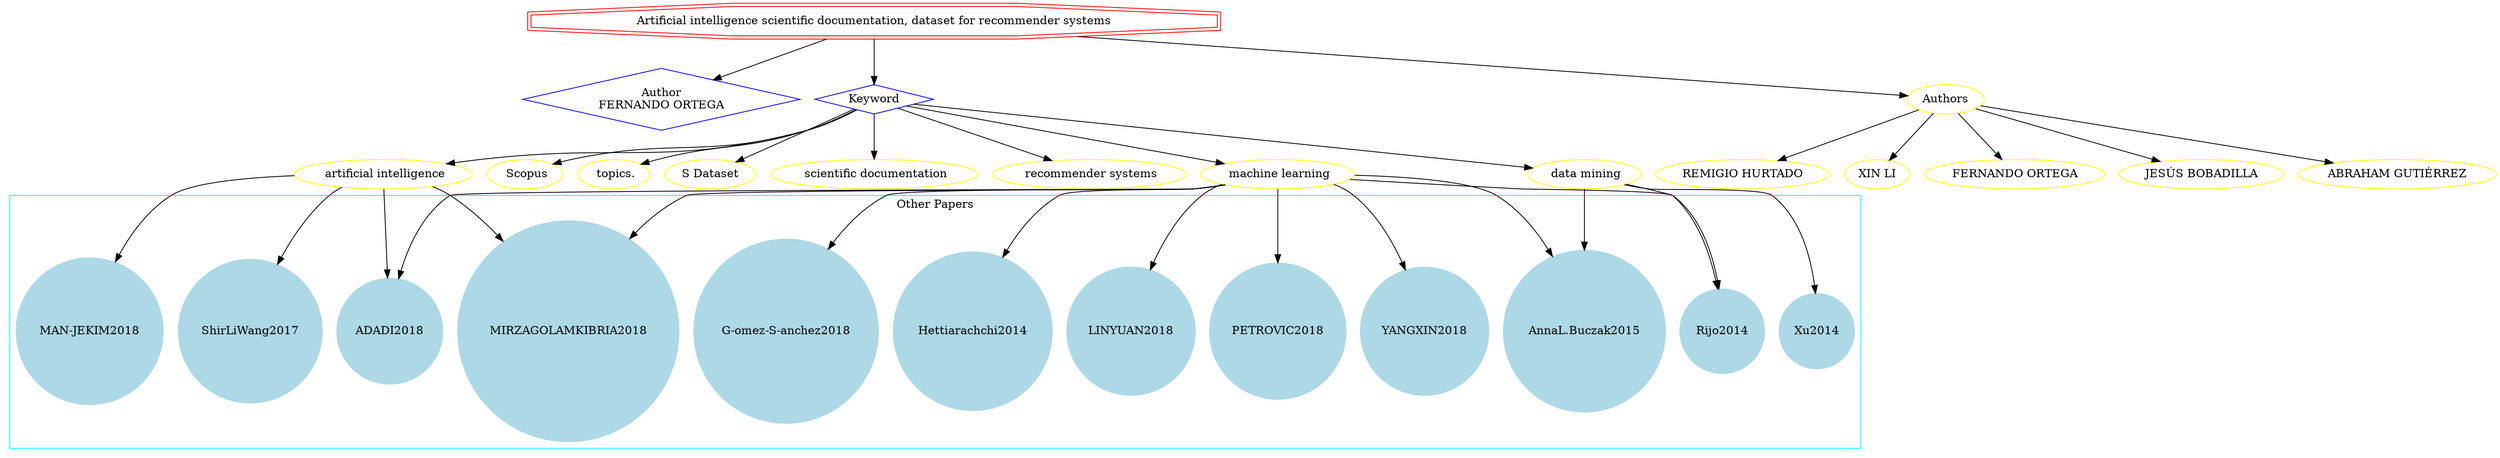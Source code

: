 strict digraph mind_map26 {
	node [color=red shape=doubleoctagon]
	"Artificial intelligence scientific documentation, dataset for recommender systems"
	node [color=blue shape=diamond]
	"Author
FERNANDO ORTEGA"
	Keyword
	"Artificial intelligence scientific documentation, dataset for recommender systems" -> "Author
FERNANDO ORTEGA"
	"Artificial intelligence scientific documentation, dataset for recommender systems" -> Keyword
	node [color=yellow shape=ellipse]
	"S Dataset"
	Keyword -> "S Dataset"
	" scientific documentation"
	Keyword -> " scientific documentation"
	" recommender systems"
	Keyword -> " recommender systems"
	" machine learning"
	Keyword -> " machine learning"
	" data mining"
	Keyword -> " data mining"
	" artificial intelligence"
	Keyword -> " artificial intelligence"
	" Scopus"
	Keyword -> " Scopus"
	" topics."
	Keyword -> " topics."
	subgraph cluster_0 {
		node [style=filled]
		node [color=lightblue shape=circle]
		label="Other Papers"
		color=cyan
		PETROVIC2018
		LINYUAN2018
		MIRZAGOLAMKIBRIA2018
		ShirLiWang2017
		YANGXIN2018
		Hettiarachchi2014
		ADADI2018
		"MAN-JEKIM2018"
		"AnnaL.Buczak2015"
		Xu2014
		"G-omez-S-anchez2018"
		Rijo2014
	}
	" machine learning" -> PETROVIC2018
	" machine learning" -> LINYUAN2018
	" machine learning" -> MIRZAGOLAMKIBRIA2018
	" machine learning" -> YANGXIN2018
	" machine learning" -> Hettiarachchi2014
	" machine learning" -> ADADI2018
	" machine learning" -> "AnnaL.Buczak2015"
	" machine learning" -> "G-omez-S-anchez2018"
	" machine learning" -> Rijo2014
	" data mining" -> "AnnaL.Buczak2015"
	" data mining" -> Xu2014
	" data mining" -> Rijo2014
	" artificial intelligence" -> MIRZAGOLAMKIBRIA2018
	" artificial intelligence" -> ShirLiWang2017
	" artificial intelligence" -> ADADI2018
	" artificial intelligence" -> "MAN-JEKIM2018"
	"Artificial intelligence scientific documentation, dataset for recommender systems" -> Authors
	Authors -> "FERNANDO ORTEGA"
	Authors -> "JESÚS BOBADILLA"
	Authors -> "ABRAHAM GUTIÉRREZ"
	Authors -> "REMIGIO HURTADO"
	Authors -> "XIN LI"
}
